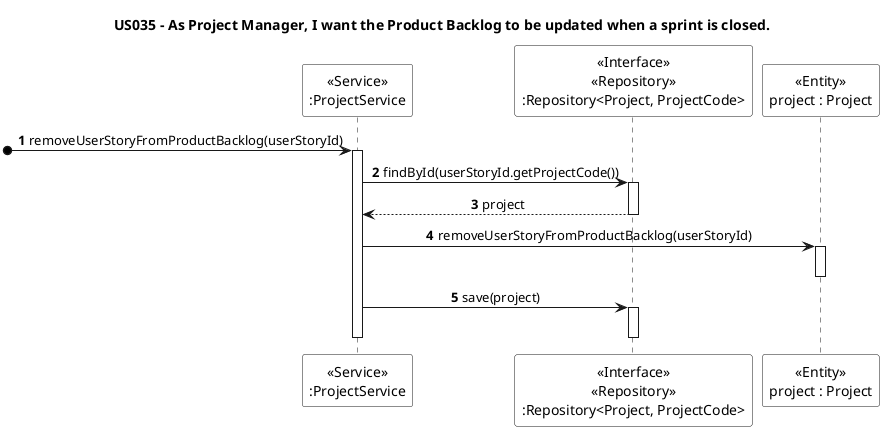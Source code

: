 @startuml

skinparam sequenceMessageAlign center
skinparam actorBackgroundColor white
skinparam participantBackgroundColor white
skinparam sequenceReferenceBackgroundColor white
skinparam sequenceReferenceHeaderBackgroundColor white
skinparam sequenceGroupBackgroundColor white

autonumber

title US035 - As Project Manager, I want the Product Backlog to be updated when a sprint is closed.

participant "<<Service>>\n:ProjectService" as Service
participant "<<Interface>>\n<<Repository>>\n:Repository<Project, ProjectCode>" as ProjectRepository
participant "<<Entity>>\nproject : Project" as Project

[o-> Service++: removeUserStoryFromProductBacklog(userStoryId)


Service -> ProjectRepository++: findById(userStoryId.getProjectCode())
return project

Service -> Project++: removeUserStoryFromProductBacklog(userStoryId)
deactivate

Service -> ProjectRepository++: save(project)
deactivate

deactivate

@enduml